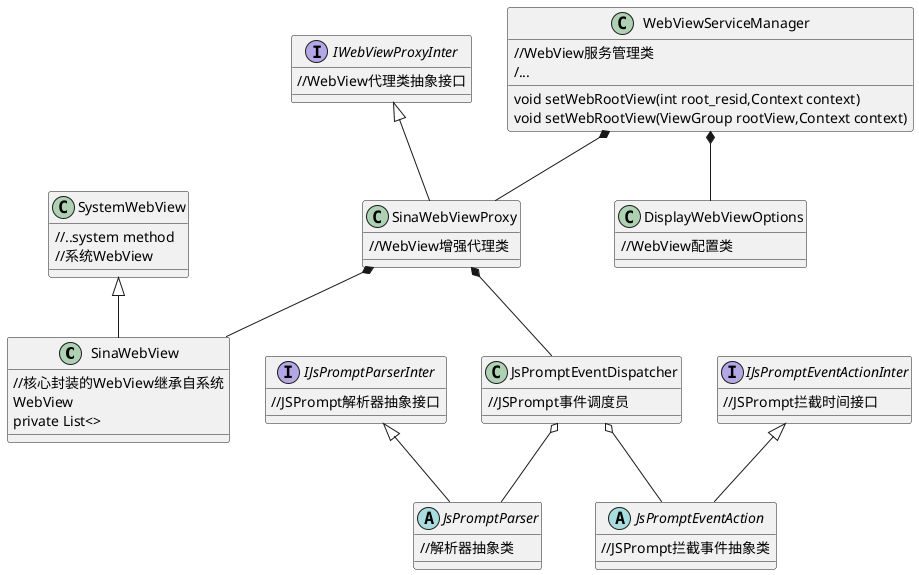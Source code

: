 @startuml
class SinaWebView{
  //核心封装的WebView继承自系统\nWebView
  private List<>
}

class SystemWebView{
  //..system method
  //系统WebView
}

interface IWebViewProxyInter{
//WebView代理类抽象接口
}

class SinaWebViewProxy{
 //WebView增强代理类
}

interface IJsPromptEventActionInter{
//JSPrompt拦截时间接口
}

interface IJsPromptParserInter{
//JSPrompt解析器抽象接口
}

abstract class JsPromptParser{
//解析器抽象类
}

abstract class JsPromptEventAction{
//JSPrompt拦截事件抽象类
}

class DisplayWebViewOptions{
//WebView配置类
}

class WebViewServiceManager{
//WebView服务管理类
 void setWebRootView(int root_resid,Context context)
 void setWebRootView(ViewGroup rootView,Context context)
 /...
}

class JsPromptEventDispatcher{
//JSPrompt事件调度员
}



SystemWebView <|-- SinaWebView

IWebViewProxyInter <|-- SinaWebViewProxy

IJsPromptEventActionInter <|-- JsPromptEventAction

IJsPromptParserInter <|-- JsPromptParser

SinaWebViewProxy *-- SinaWebView

WebViewServiceManager *-- SinaWebViewProxy

WebViewServiceManager *-- DisplayWebViewOptions

SinaWebViewProxy *-- JsPromptEventDispatcher

JsPromptEventDispatcher o-- JsPromptParser

JsPromptEventDispatcher o-- JsPromptEventAction




/'abstract class AbstractList{
  update()
  six()
}
abstract AbstractCollection
interface List
interface Collection

List <|-- AbstractList
Collection <|-- AbstractCollection

Collection <|- List
AbstractCollection <|- AbstractList
AbstractList <|-- ArrayList

class ArrayList {
Object[] elementData
size()
}

enum TimeUnit {
DAYS
HOURS
MINUTES
}'/

@enduml